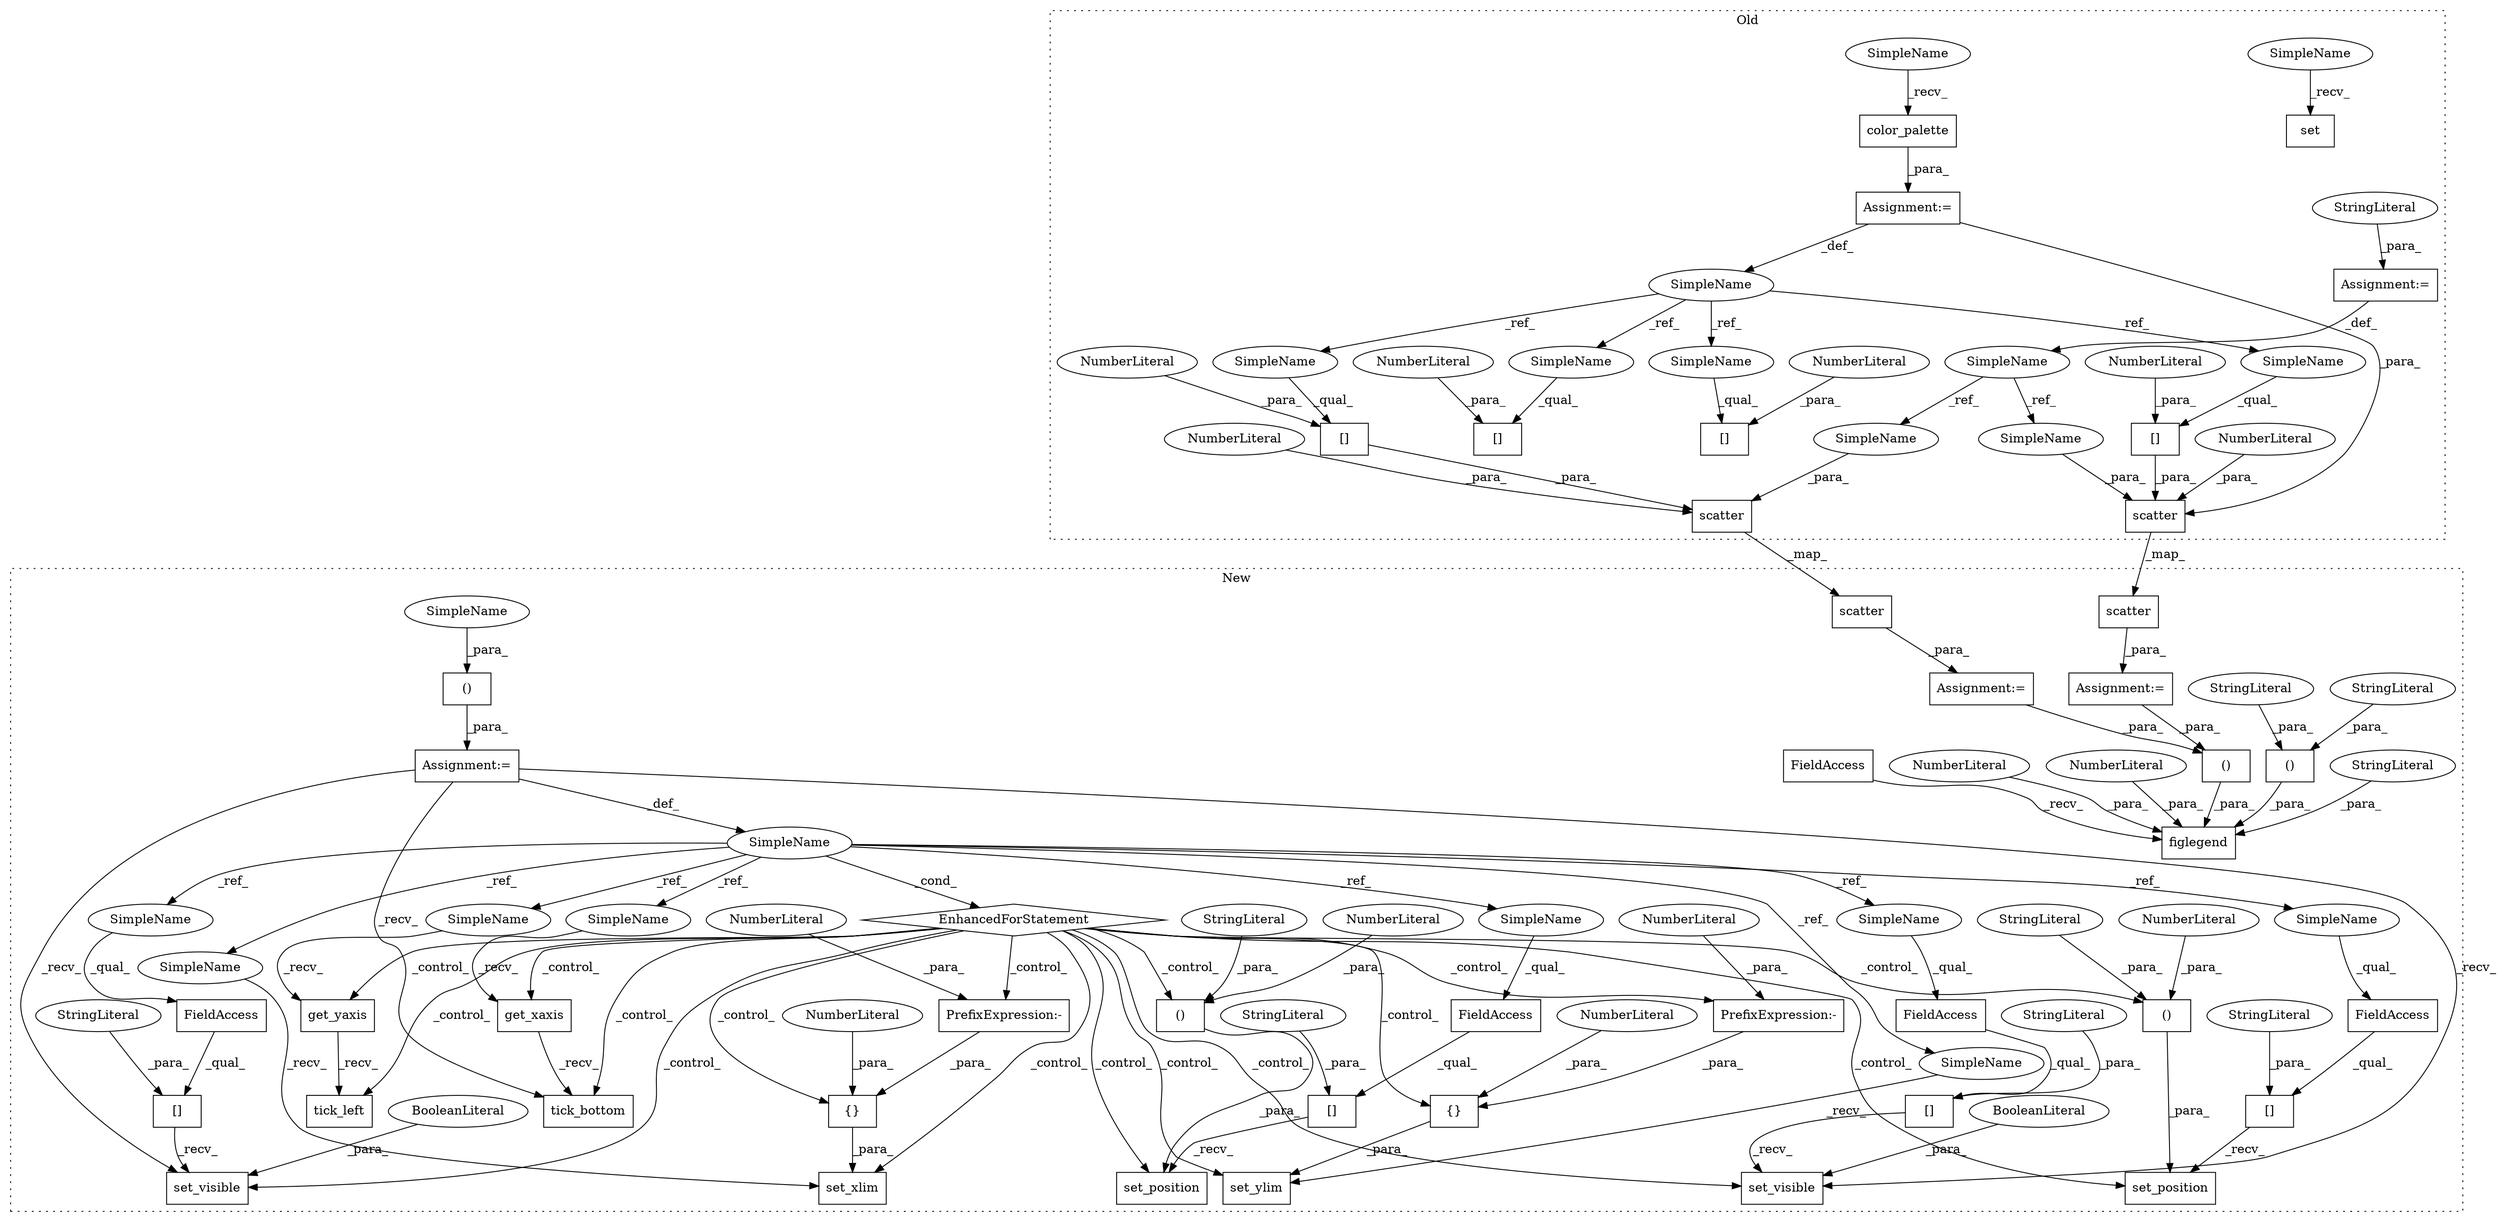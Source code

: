 digraph G {
subgraph cluster0 {
1 [label="scatter" a="32" s="1034,1157" l="8,1" shape="box"];
3 [label="NumberLiteral" a="34" s="1153" l="4" shape="ellipse"];
4 [label="Assignment:=" a="7" s="505" l="1" shape="box"];
6 [label="[]" a="2" s="1008,1017" l="8,1" shape="box"];
7 [label="NumberLiteral" a="34" s="1016" l="1" shape="ellipse"];
8 [label="[]" a="2" s="1142,1151" l="8,1" shape="box"];
9 [label="NumberLiteral" a="34" s="1150" l="1" shape="ellipse"];
10 [label="[]" a="2" s="1339,1348" l="8,1" shape="box"];
11 [label="NumberLiteral" a="34" s="1347" l="1" shape="ellipse"];
12 [label="[]" a="2" s="1501,1510" l="8,1" shape="box"];
13 [label="NumberLiteral" a="34" s="1509" l="1" shape="ellipse"];
14 [label="scatter" a="32" s="900,1023" l="8,1" shape="box"];
16 [label="NumberLiteral" a="34" s="1019" l="4" shape="ellipse"];
35 [label="SimpleName" a="42" s="470" l="12" shape="ellipse"];
36 [label="SimpleName" a="42" s="498" l="7" shape="ellipse"];
54 [label="Assignment:=" a="7" s="482" l="1" shape="box"];
59 [label="StringLiteral" a="45" s="483" l="9" shape="ellipse"];
64 [label="color_palette" a="32" s="514" l="15" shape="box"];
65 [label="set" a="32" s="459" l="5" shape="box"];
84 [label="SimpleName" a="42" s="995" l="12" shape="ellipse"];
85 [label="SimpleName" a="42" s="1129" l="12" shape="ellipse"];
86 [label="SimpleName" a="42" s="451" l="7" shape="ellipse"];
87 [label="SimpleName" a="42" s="506" l="7" shape="ellipse"];
88 [label="SimpleName" a="42" s="1339" l="7" shape="ellipse"];
89 [label="SimpleName" a="42" s="1008" l="7" shape="ellipse"];
90 [label="SimpleName" a="42" s="1142" l="7" shape="ellipse"];
91 [label="SimpleName" a="42" s="1501" l="7" shape="ellipse"];
label = "Old";
style="dotted";
}
subgraph cluster1 {
2 [label="scatter" a="32" s="904,998" l="8,1" shape="box"];
5 [label="()" a="106" s="1859" l="17" shape="box"];
15 [label="scatter" a="32" s="796,890" l="8,1" shape="box"];
17 [label="()" a="106" s="1416" l="19" shape="box"];
18 [label="set_position" a="32" s="1696,1740" l="20,2" shape="box"];
19 [label="()" a="106" s="1642" l="24" shape="box"];
20 [label="set_position" a="32" s="1622,1666" l="20,2" shape="box"];
21 [label="()" a="106" s="1716" l="24" shape="box"];
22 [label="[]" a="2" s="1604,1620" l="10,1" shape="box"];
23 [label="{}" a="4" s="1771,1776" l="1,1" shape="box"];
24 [label="[]" a="2" s="1446,1461" l="10,1" shape="box"];
25 [label="{}" a="4" s="1807,1812" l="1,1" shape="box"];
26 [label="[]" a="2" s="1489,1506" l="10,1" shape="box"];
27 [label="NumberLiteral" a="34" s="1664" l="2" shape="ellipse"];
28 [label="NumberLiteral" a="34" s="1775" l="1" shape="ellipse"];
29 [label="[]" a="2" s="1676,1694" l="10,1" shape="box"];
30 [label="NumberLiteral" a="34" s="1738" l="2" shape="ellipse"];
31 [label="NumberLiteral" a="34" s="1811" l="1" shape="ellipse"];
32 [label="tick_left" a="32" s="1585" l="11" shape="box"];
33 [label="EnhancedForStatement" a="70" s="1349,1435" l="53,3" shape="diamond"];
34 [label="get_xaxis" a="32" s="1537" l="11" shape="box"];
37 [label="SimpleName" a="42" s="1406" l="2" shape="ellipse"];
38 [label="set_xlim" a="32" s="1753,1777" l="9,1" shape="box"];
39 [label="get_yaxis" a="32" s="1573" l="11" shape="box"];
40 [label="FieldAccess" a="22" s="1604" l="9" shape="box"];
41 [label="FieldAccess" a="22" s="1676" l="9" shape="box"];
42 [label="FieldAccess" a="22" s="1489" l="9" shape="box"];
43 [label="set_ylim" a="32" s="1789,1813" l="9,1" shape="box"];
44 [label="FieldAccess" a="22" s="1446" l="9" shape="box"];
45 [label="set_visible" a="32" s="1463,1480" l="12,1" shape="box"];
46 [label="BooleanLiteral" a="9" s="1475" l="5" shape="ellipse"];
47 [label="set_visible" a="32" s="1508,1525" l="12,1" shape="box"];
48 [label="BooleanLiteral" a="9" s="1520" l="5" shape="ellipse"];
49 [label="StringLiteral" a="45" s="1614" l="6" shape="ellipse"];
50 [label="StringLiteral" a="45" s="1686" l="8" shape="ellipse"];
51 [label="Assignment:=" a="7" s="1349,1435" l="53,3" shape="box"];
52 [label="PrefixExpression:-" a="38" s="1808" l="1" shape="box"];
53 [label="NumberLiteral" a="34" s="1809" l="1" shape="ellipse"];
55 [label="StringLiteral" a="45" s="1456" l="5" shape="ellipse"];
56 [label="StringLiteral" a="45" s="1642" l="9" shape="ellipse"];
57 [label="StringLiteral" a="45" s="1716" l="9" shape="ellipse"];
58 [label="Assignment:=" a="7" s="791" l="1" shape="box"];
60 [label="PrefixExpression:-" a="38" s="1772" l="1" shape="box"];
61 [label="NumberLiteral" a="34" s="1773" l="1" shape="ellipse"];
62 [label="StringLiteral" a="45" s="1499" l="7" shape="ellipse"];
63 [label="Assignment:=" a="7" s="899" l="1" shape="box"];
66 [label="tick_bottom" a="32" s="1549" l="13" shape="box"];
67 [label="figlegend" a="32" s="1844,1938" l="15,1" shape="box"];
68 [label="()" a="106" s="1883" l="33" shape="box"];
69 [label="NumberLiteral" a="34" s="1933" l="1" shape="ellipse"];
70 [label="NumberLiteral" a="34" s="1935" l="3" shape="ellipse"];
71 [label="FieldAccess" a="22" s="1826" l="10" shape="box"];
72 [label="StringLiteral" a="45" s="1918" l="14" shape="ellipse"];
73 [label="StringLiteral" a="45" s="1906" l="10" shape="ellipse"];
74 [label="StringLiteral" a="45" s="1883" l="10" shape="ellipse"];
75 [label="SimpleName" a="42" s="1786" l="2" shape="ellipse"];
76 [label="SimpleName" a="42" s="1676" l="2" shape="ellipse"];
77 [label="SimpleName" a="42" s="1604" l="2" shape="ellipse"];
78 [label="SimpleName" a="42" s="1534" l="2" shape="ellipse"];
79 [label="SimpleName" a="42" s="1446" l="2" shape="ellipse"];
80 [label="SimpleName" a="42" s="1750" l="2" shape="ellipse"];
81 [label="SimpleName" a="42" s="1489" l="2" shape="ellipse"];
82 [label="SimpleName" a="42" s="1570" l="2" shape="ellipse"];
83 [label="SimpleName" a="42" s="1416" l="3" shape="ellipse"];
label = "New";
style="dotted";
}
1 -> 2 [label="_map_"];
2 -> 63 [label="_para_"];
3 -> 1 [label="_para_"];
4 -> 36 [label="_def_"];
4 -> 14 [label="_para_"];
5 -> 67 [label="_para_"];
6 -> 14 [label="_para_"];
7 -> 6 [label="_para_"];
8 -> 1 [label="_para_"];
9 -> 8 [label="_para_"];
11 -> 10 [label="_para_"];
13 -> 12 [label="_para_"];
14 -> 15 [label="_map_"];
15 -> 58 [label="_para_"];
16 -> 14 [label="_para_"];
17 -> 51 [label="_para_"];
19 -> 20 [label="_para_"];
21 -> 18 [label="_para_"];
22 -> 20 [label="_recv_"];
23 -> 38 [label="_para_"];
24 -> 45 [label="_recv_"];
25 -> 43 [label="_para_"];
26 -> 47 [label="_recv_"];
27 -> 19 [label="_para_"];
28 -> 23 [label="_para_"];
29 -> 18 [label="_recv_"];
30 -> 21 [label="_para_"];
31 -> 25 [label="_para_"];
33 -> 39 [label="_control_"];
33 -> 19 [label="_control_"];
33 -> 34 [label="_control_"];
33 -> 66 [label="_control_"];
33 -> 18 [label="_control_"];
33 -> 21 [label="_control_"];
33 -> 38 [label="_control_"];
33 -> 23 [label="_control_"];
33 -> 43 [label="_control_"];
33 -> 20 [label="_control_"];
33 -> 52 [label="_control_"];
33 -> 47 [label="_control_"];
33 -> 25 [label="_control_"];
33 -> 60 [label="_control_"];
33 -> 45 [label="_control_"];
33 -> 32 [label="_control_"];
34 -> 66 [label="_recv_"];
35 -> 85 [label="_ref_"];
35 -> 84 [label="_ref_"];
36 -> 89 [label="_ref_"];
36 -> 90 [label="_ref_"];
36 -> 91 [label="_ref_"];
36 -> 88 [label="_ref_"];
37 -> 77 [label="_ref_"];
37 -> 78 [label="_ref_"];
37 -> 33 [label="_cond_"];
37 -> 79 [label="_ref_"];
37 -> 75 [label="_ref_"];
37 -> 82 [label="_ref_"];
37 -> 76 [label="_ref_"];
37 -> 80 [label="_ref_"];
37 -> 81 [label="_ref_"];
39 -> 32 [label="_recv_"];
40 -> 22 [label="_qual_"];
41 -> 29 [label="_qual_"];
42 -> 26 [label="_qual_"];
44 -> 24 [label="_qual_"];
46 -> 45 [label="_para_"];
48 -> 47 [label="_para_"];
49 -> 22 [label="_para_"];
50 -> 29 [label="_para_"];
51 -> 37 [label="_def_"];
51 -> 45 [label="_recv_"];
51 -> 66 [label="_recv_"];
51 -> 47 [label="_recv_"];
52 -> 25 [label="_para_"];
53 -> 52 [label="_para_"];
54 -> 35 [label="_def_"];
55 -> 24 [label="_para_"];
56 -> 19 [label="_para_"];
57 -> 21 [label="_para_"];
58 -> 5 [label="_para_"];
59 -> 54 [label="_para_"];
60 -> 23 [label="_para_"];
61 -> 60 [label="_para_"];
62 -> 26 [label="_para_"];
63 -> 5 [label="_para_"];
64 -> 4 [label="_para_"];
68 -> 67 [label="_para_"];
69 -> 67 [label="_para_"];
70 -> 67 [label="_para_"];
71 -> 67 [label="_recv_"];
72 -> 67 [label="_para_"];
73 -> 68 [label="_para_"];
74 -> 68 [label="_para_"];
75 -> 43 [label="_recv_"];
76 -> 41 [label="_qual_"];
77 -> 40 [label="_qual_"];
78 -> 34 [label="_recv_"];
79 -> 44 [label="_qual_"];
80 -> 38 [label="_recv_"];
81 -> 42 [label="_qual_"];
82 -> 39 [label="_recv_"];
83 -> 17 [label="_para_"];
84 -> 14 [label="_para_"];
85 -> 1 [label="_para_"];
86 -> 65 [label="_recv_"];
87 -> 64 [label="_recv_"];
88 -> 10 [label="_qual_"];
89 -> 6 [label="_qual_"];
90 -> 8 [label="_qual_"];
91 -> 12 [label="_qual_"];
}